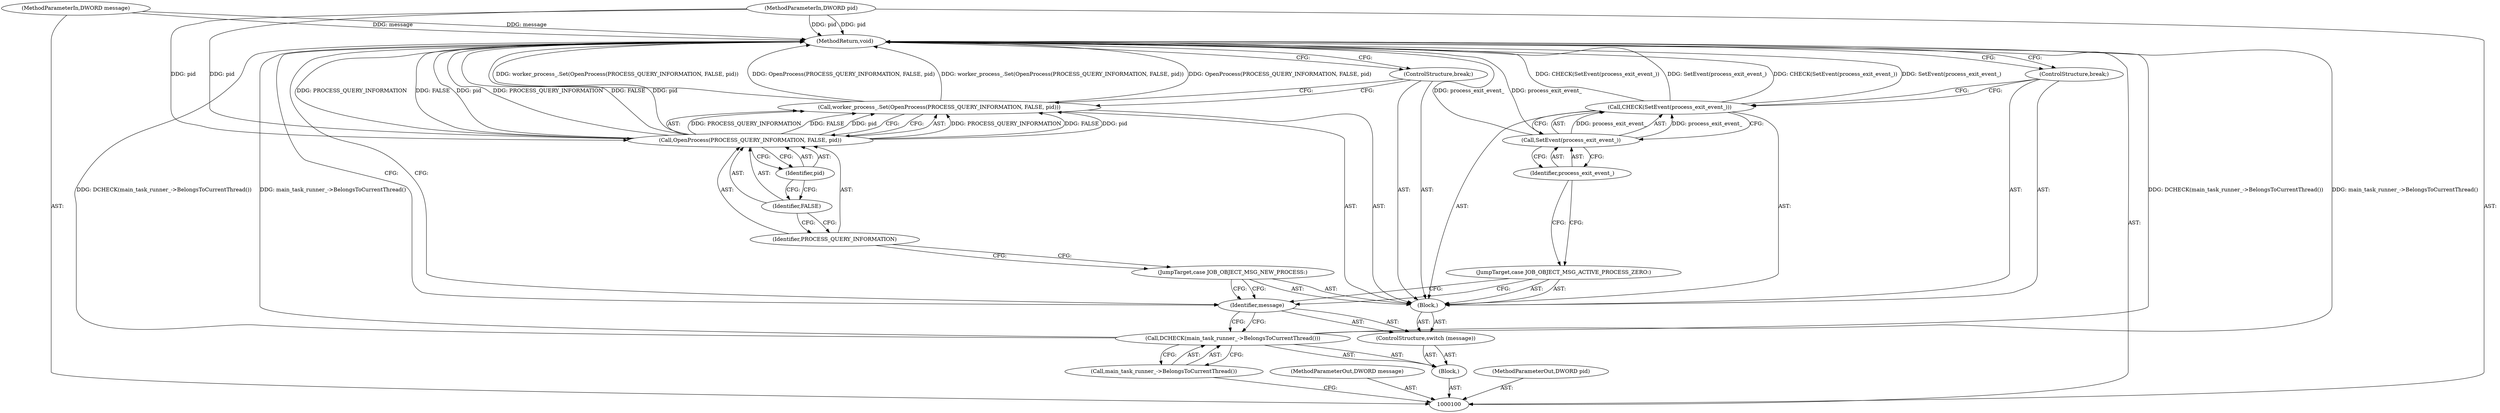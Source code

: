 digraph "0_Chrome_b15c87071f906301bccc824ce013966ca93998c7_20" {
"1000121" [label="(MethodReturn,void)"];
"1000101" [label="(MethodParameterIn,DWORD message)"];
"1000151" [label="(MethodParameterOut,DWORD message)"];
"1000114" [label="(JumpTarget,case JOB_OBJECT_MSG_NEW_PROCESS:)"];
"1000116" [label="(Call,OpenProcess(PROCESS_QUERY_INFORMATION, FALSE, pid))"];
"1000117" [label="(Identifier,PROCESS_QUERY_INFORMATION)"];
"1000115" [label="(Call,worker_process_.Set(OpenProcess(PROCESS_QUERY_INFORMATION, FALSE, pid)))"];
"1000118" [label="(Identifier,FALSE)"];
"1000119" [label="(Identifier,pid)"];
"1000120" [label="(ControlStructure,break;)"];
"1000102" [label="(MethodParameterIn,DWORD pid)"];
"1000152" [label="(MethodParameterOut,DWORD pid)"];
"1000103" [label="(Block,)"];
"1000105" [label="(Call,main_task_runner_->BelongsToCurrentThread())"];
"1000104" [label="(Call,DCHECK(main_task_runner_->BelongsToCurrentThread()))"];
"1000107" [label="(Identifier,message)"];
"1000108" [label="(Block,)"];
"1000106" [label="(ControlStructure,switch (message))"];
"1000109" [label="(JumpTarget,case JOB_OBJECT_MSG_ACTIVE_PROCESS_ZERO:)"];
"1000111" [label="(Call,SetEvent(process_exit_event_))"];
"1000112" [label="(Identifier,process_exit_event_)"];
"1000110" [label="(Call,CHECK(SetEvent(process_exit_event_)))"];
"1000113" [label="(ControlStructure,break;)"];
"1000121" -> "1000100"  [label="AST: "];
"1000121" -> "1000107"  [label="CFG: "];
"1000121" -> "1000113"  [label="CFG: "];
"1000121" -> "1000120"  [label="CFG: "];
"1000116" -> "1000121"  [label="DDG: PROCESS_QUERY_INFORMATION"];
"1000116" -> "1000121"  [label="DDG: FALSE"];
"1000116" -> "1000121"  [label="DDG: pid"];
"1000104" -> "1000121"  [label="DDG: DCHECK(main_task_runner_->BelongsToCurrentThread())"];
"1000104" -> "1000121"  [label="DDG: main_task_runner_->BelongsToCurrentThread()"];
"1000115" -> "1000121"  [label="DDG: worker_process_.Set(OpenProcess(PROCESS_QUERY_INFORMATION, FALSE, pid))"];
"1000115" -> "1000121"  [label="DDG: OpenProcess(PROCESS_QUERY_INFORMATION, FALSE, pid)"];
"1000102" -> "1000121"  [label="DDG: pid"];
"1000111" -> "1000121"  [label="DDG: process_exit_event_"];
"1000101" -> "1000121"  [label="DDG: message"];
"1000110" -> "1000121"  [label="DDG: CHECK(SetEvent(process_exit_event_))"];
"1000110" -> "1000121"  [label="DDG: SetEvent(process_exit_event_)"];
"1000101" -> "1000100"  [label="AST: "];
"1000101" -> "1000121"  [label="DDG: message"];
"1000151" -> "1000100"  [label="AST: "];
"1000114" -> "1000108"  [label="AST: "];
"1000114" -> "1000107"  [label="CFG: "];
"1000117" -> "1000114"  [label="CFG: "];
"1000116" -> "1000115"  [label="AST: "];
"1000116" -> "1000119"  [label="CFG: "];
"1000117" -> "1000116"  [label="AST: "];
"1000118" -> "1000116"  [label="AST: "];
"1000119" -> "1000116"  [label="AST: "];
"1000115" -> "1000116"  [label="CFG: "];
"1000116" -> "1000121"  [label="DDG: PROCESS_QUERY_INFORMATION"];
"1000116" -> "1000121"  [label="DDG: FALSE"];
"1000116" -> "1000121"  [label="DDG: pid"];
"1000116" -> "1000115"  [label="DDG: PROCESS_QUERY_INFORMATION"];
"1000116" -> "1000115"  [label="DDG: FALSE"];
"1000116" -> "1000115"  [label="DDG: pid"];
"1000102" -> "1000116"  [label="DDG: pid"];
"1000117" -> "1000116"  [label="AST: "];
"1000117" -> "1000114"  [label="CFG: "];
"1000118" -> "1000117"  [label="CFG: "];
"1000115" -> "1000108"  [label="AST: "];
"1000115" -> "1000116"  [label="CFG: "];
"1000116" -> "1000115"  [label="AST: "];
"1000120" -> "1000115"  [label="CFG: "];
"1000115" -> "1000121"  [label="DDG: worker_process_.Set(OpenProcess(PROCESS_QUERY_INFORMATION, FALSE, pid))"];
"1000115" -> "1000121"  [label="DDG: OpenProcess(PROCESS_QUERY_INFORMATION, FALSE, pid)"];
"1000116" -> "1000115"  [label="DDG: PROCESS_QUERY_INFORMATION"];
"1000116" -> "1000115"  [label="DDG: FALSE"];
"1000116" -> "1000115"  [label="DDG: pid"];
"1000118" -> "1000116"  [label="AST: "];
"1000118" -> "1000117"  [label="CFG: "];
"1000119" -> "1000118"  [label="CFG: "];
"1000119" -> "1000116"  [label="AST: "];
"1000119" -> "1000118"  [label="CFG: "];
"1000116" -> "1000119"  [label="CFG: "];
"1000120" -> "1000108"  [label="AST: "];
"1000120" -> "1000115"  [label="CFG: "];
"1000121" -> "1000120"  [label="CFG: "];
"1000102" -> "1000100"  [label="AST: "];
"1000102" -> "1000121"  [label="DDG: pid"];
"1000102" -> "1000116"  [label="DDG: pid"];
"1000152" -> "1000100"  [label="AST: "];
"1000103" -> "1000100"  [label="AST: "];
"1000104" -> "1000103"  [label="AST: "];
"1000106" -> "1000103"  [label="AST: "];
"1000105" -> "1000104"  [label="AST: "];
"1000105" -> "1000100"  [label="CFG: "];
"1000104" -> "1000105"  [label="CFG: "];
"1000104" -> "1000103"  [label="AST: "];
"1000104" -> "1000105"  [label="CFG: "];
"1000105" -> "1000104"  [label="AST: "];
"1000107" -> "1000104"  [label="CFG: "];
"1000104" -> "1000121"  [label="DDG: DCHECK(main_task_runner_->BelongsToCurrentThread())"];
"1000104" -> "1000121"  [label="DDG: main_task_runner_->BelongsToCurrentThread()"];
"1000107" -> "1000106"  [label="AST: "];
"1000107" -> "1000104"  [label="CFG: "];
"1000109" -> "1000107"  [label="CFG: "];
"1000114" -> "1000107"  [label="CFG: "];
"1000121" -> "1000107"  [label="CFG: "];
"1000108" -> "1000106"  [label="AST: "];
"1000109" -> "1000108"  [label="AST: "];
"1000110" -> "1000108"  [label="AST: "];
"1000113" -> "1000108"  [label="AST: "];
"1000114" -> "1000108"  [label="AST: "];
"1000115" -> "1000108"  [label="AST: "];
"1000120" -> "1000108"  [label="AST: "];
"1000106" -> "1000103"  [label="AST: "];
"1000107" -> "1000106"  [label="AST: "];
"1000108" -> "1000106"  [label="AST: "];
"1000109" -> "1000108"  [label="AST: "];
"1000109" -> "1000107"  [label="CFG: "];
"1000112" -> "1000109"  [label="CFG: "];
"1000111" -> "1000110"  [label="AST: "];
"1000111" -> "1000112"  [label="CFG: "];
"1000112" -> "1000111"  [label="AST: "];
"1000110" -> "1000111"  [label="CFG: "];
"1000111" -> "1000121"  [label="DDG: process_exit_event_"];
"1000111" -> "1000110"  [label="DDG: process_exit_event_"];
"1000112" -> "1000111"  [label="AST: "];
"1000112" -> "1000109"  [label="CFG: "];
"1000111" -> "1000112"  [label="CFG: "];
"1000110" -> "1000108"  [label="AST: "];
"1000110" -> "1000111"  [label="CFG: "];
"1000111" -> "1000110"  [label="AST: "];
"1000113" -> "1000110"  [label="CFG: "];
"1000110" -> "1000121"  [label="DDG: CHECK(SetEvent(process_exit_event_))"];
"1000110" -> "1000121"  [label="DDG: SetEvent(process_exit_event_)"];
"1000111" -> "1000110"  [label="DDG: process_exit_event_"];
"1000113" -> "1000108"  [label="AST: "];
"1000113" -> "1000110"  [label="CFG: "];
"1000121" -> "1000113"  [label="CFG: "];
}
